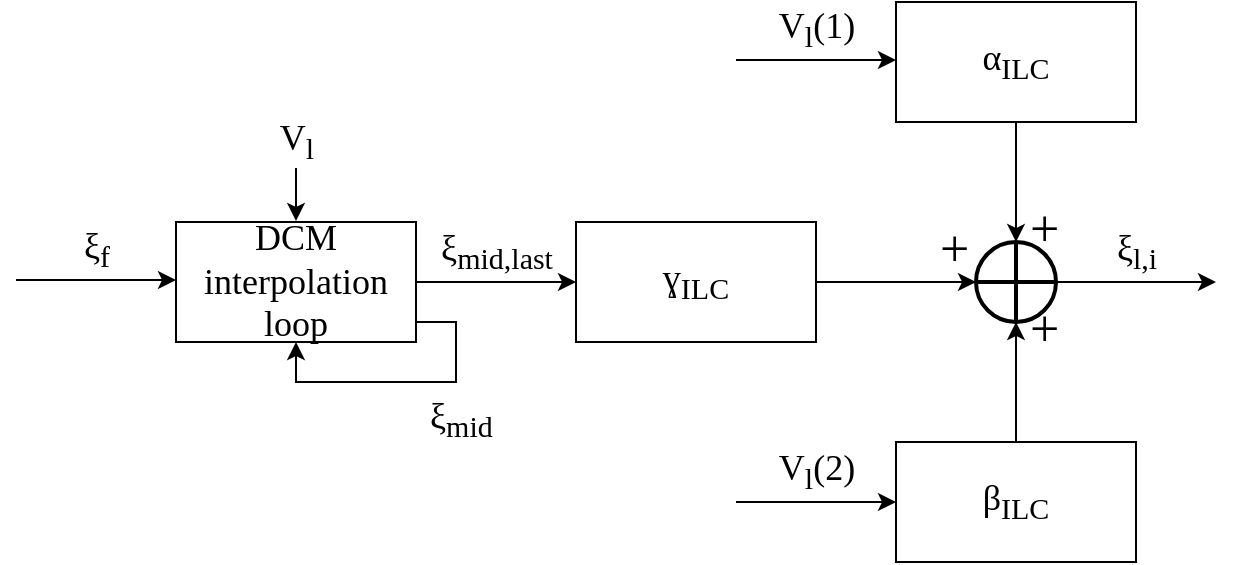 <mxfile version="12.1.3" pages="1"><diagram id="iXrP5YXTfBPJkDzgRhAm" name="Page-1"><mxGraphModel dx="2052" dy="835" grid="1" gridSize="10" guides="1" tooltips="1" connect="1" arrows="1" fold="1" page="1" pageScale="1" pageWidth="3300" pageHeight="4681" math="0" shadow="0"><root><mxCell id="0"/><mxCell id="1" parent="0"/><mxCell id="Dq-I3fKh4lahv346vh-u-36" value="ξ&lt;sub&gt;f&lt;/sub&gt;" style="endArrow=classic;html=1;fontFamily=Computer Modern;fontSize=18;labelPosition=center;verticalLabelPosition=top;align=center;verticalAlign=bottom;" edge="1" parent="1"><mxGeometry width="50" height="50" relative="1" as="geometry"><mxPoint x="640" y="259" as="sourcePoint"/><mxPoint x="720" y="259" as="targetPoint"/></mxGeometry></mxCell><mxCell id="Dq-I3fKh4lahv346vh-u-42" value="DCM interpolation loop" style="rounded=0;whiteSpace=wrap;html=1;fontFamily=Computer Modern;fontSize=18;" vertex="1" parent="1"><mxGeometry x="720" y="230" width="120" height="60" as="geometry"/></mxCell><mxCell id="Dq-I3fKh4lahv346vh-u-61" value="ξ&lt;sub&gt;mid&lt;/sub&gt;" style="edgeStyle=orthogonalEdgeStyle;rounded=0;orthogonalLoop=1;jettySize=auto;html=1;exitX=1;exitY=0.5;exitDx=0;exitDy=0;entryX=0.5;entryY=1;entryDx=0;entryDy=0;fontFamily=Computer Modern;fontSize=18;labelPosition=right;verticalLabelPosition=bottom;align=left;verticalAlign=top;" edge="1" parent="1" source="Dq-I3fKh4lahv346vh-u-42" target="Dq-I3fKh4lahv346vh-u-42"><mxGeometry relative="1" as="geometry"><Array as="points"><mxPoint x="840" y="280"/><mxPoint x="860" y="280"/><mxPoint x="860" y="310"/><mxPoint x="780" y="310"/></Array></mxGeometry></mxCell><mxCell id="Dq-I3fKh4lahv346vh-u-67" value="V&lt;sub&gt;l&lt;/sub&gt;" style="endArrow=classic;html=1;fontFamily=Computer Modern;fontSize=18;labelPosition=center;verticalLabelPosition=top;align=center;verticalAlign=bottom;" edge="1" parent="1"><mxGeometry width="50" height="50" relative="1" as="geometry"><mxPoint x="780" y="180" as="sourcePoint"/><mxPoint x="780" y="229.5" as="targetPoint"/></mxGeometry></mxCell><mxCell id="Dq-I3fKh4lahv346vh-u-68" value="&lt;div style=&quot;text-align: left&quot;&gt;ξ&lt;sub&gt;mid,last&lt;/sub&gt;&lt;br&gt;&lt;/div&gt;" style="endArrow=classic;html=1;fontFamily=Computer Modern;fontSize=18;labelPosition=center;verticalLabelPosition=top;align=center;verticalAlign=bottom;" edge="1" parent="1"><mxGeometry width="50" height="50" relative="1" as="geometry"><mxPoint x="840" y="260" as="sourcePoint"/><mxPoint x="920" y="260" as="targetPoint"/></mxGeometry></mxCell><mxCell id="Dq-I3fKh4lahv346vh-u-70" style="edgeStyle=orthogonalEdgeStyle;rounded=0;orthogonalLoop=1;jettySize=auto;html=1;exitX=1;exitY=0.5;exitDx=0;exitDy=0;fontFamily=Computer Modern;fontSize=18;" edge="1" parent="1" source="Dq-I3fKh4lahv346vh-u-69"><mxGeometry relative="1" as="geometry"><mxPoint x="1120" y="260" as="targetPoint"/></mxGeometry></mxCell><mxCell id="Dq-I3fKh4lahv346vh-u-69" value="ɣ&lt;sub&gt;ILC&lt;/sub&gt;" style="rounded=0;whiteSpace=wrap;html=1;fontFamily=Computer Modern;fontSize=18;" vertex="1" parent="1"><mxGeometry x="920" y="230" width="120" height="60" as="geometry"/></mxCell><mxCell id="Dq-I3fKh4lahv346vh-u-71" value="" style="verticalLabelPosition=bottom;verticalAlign=top;html=1;strokeWidth=2;shape=mxgraph.flowchart.summing_function;fillColor=none;fontFamily=Computer Modern;fontSize=18;" vertex="1" parent="1"><mxGeometry x="1120" y="240" width="40" height="40" as="geometry"/></mxCell><mxCell id="Dq-I3fKh4lahv346vh-u-72" value="&lt;font style=&quot;font-size: 26px&quot;&gt;+&lt;/font&gt;" style="text;html=1;resizable=0;points=[];autosize=1;align=left;verticalAlign=top;spacingTop=-4;fontSize=18;fontFamily=Computer Modern;" vertex="1" parent="1"><mxGeometry x="1100" y="225" width="30" height="30" as="geometry"/></mxCell><mxCell id="Dq-I3fKh4lahv346vh-u-73" value="&lt;font style=&quot;font-size: 26px&quot;&gt;+&lt;/font&gt;" style="text;html=1;resizable=0;points=[];autosize=1;align=left;verticalAlign=top;spacingTop=-4;fontSize=18;fontFamily=Computer Modern;" vertex="1" parent="1"><mxGeometry x="1145" y="215" width="30" height="30" as="geometry"/></mxCell><mxCell id="Dq-I3fKh4lahv346vh-u-77" value="&lt;font style=&quot;font-size: 26px&quot;&gt;+&lt;/font&gt;" style="text;html=1;resizable=0;points=[];autosize=1;align=left;verticalAlign=top;spacingTop=-4;fontSize=18;fontFamily=Computer Modern;" vertex="1" parent="1"><mxGeometry x="1145" y="265" width="30" height="30" as="geometry"/></mxCell><mxCell id="Dq-I3fKh4lahv346vh-u-84" style="edgeStyle=orthogonalEdgeStyle;rounded=0;orthogonalLoop=1;jettySize=auto;html=1;exitX=0.5;exitY=1;exitDx=0;exitDy=0;entryX=0.5;entryY=0;entryDx=0;entryDy=0;entryPerimeter=0;fontFamily=Computer Modern;fontSize=18;" edge="1" parent="1" source="Dq-I3fKh4lahv346vh-u-82" target="Dq-I3fKh4lahv346vh-u-71"><mxGeometry relative="1" as="geometry"/></mxCell><mxCell id="Dq-I3fKh4lahv346vh-u-82" value="α&lt;sub&gt;ILC&lt;/sub&gt;" style="rounded=0;whiteSpace=wrap;html=1;fontFamily=Computer Modern;fontSize=18;" vertex="1" parent="1"><mxGeometry x="1080" y="120" width="120" height="60" as="geometry"/></mxCell><mxCell id="Dq-I3fKh4lahv346vh-u-85" style="edgeStyle=orthogonalEdgeStyle;rounded=0;orthogonalLoop=1;jettySize=auto;html=1;exitX=0.5;exitY=0;exitDx=0;exitDy=0;entryX=0.5;entryY=1;entryDx=0;entryDy=0;entryPerimeter=0;fontFamily=Computer Modern;fontSize=18;" edge="1" parent="1" source="Dq-I3fKh4lahv346vh-u-83" target="Dq-I3fKh4lahv346vh-u-71"><mxGeometry relative="1" as="geometry"/></mxCell><mxCell id="Dq-I3fKh4lahv346vh-u-83" value="β&lt;sub&gt;ILC&lt;/sub&gt;" style="rounded=0;whiteSpace=wrap;html=1;fontFamily=Computer Modern;fontSize=18;" vertex="1" parent="1"><mxGeometry x="1080" y="340" width="120" height="60" as="geometry"/></mxCell><mxCell id="Dq-I3fKh4lahv346vh-u-86" value="ξ&lt;sub&gt;l,i&lt;/sub&gt;" style="endArrow=classic;html=1;fontFamily=Computer Modern;fontSize=18;labelPosition=center;verticalLabelPosition=top;align=center;verticalAlign=bottom;" edge="1" parent="1"><mxGeometry width="50" height="50" relative="1" as="geometry"><mxPoint x="1160" y="260" as="sourcePoint"/><mxPoint x="1240" y="260" as="targetPoint"/></mxGeometry></mxCell><mxCell id="Dq-I3fKh4lahv346vh-u-87" value="V&lt;sub&gt;l&lt;/sub&gt;(1)" style="endArrow=classic;html=1;fontFamily=Computer Modern;fontSize=18;labelPosition=center;verticalLabelPosition=top;align=center;verticalAlign=bottom;" edge="1" parent="1"><mxGeometry width="50" height="50" relative="1" as="geometry"><mxPoint x="1000" y="149" as="sourcePoint"/><mxPoint x="1080" y="149" as="targetPoint"/></mxGeometry></mxCell><mxCell id="Dq-I3fKh4lahv346vh-u-89" value="V&lt;sub&gt;l&lt;/sub&gt;(2)" style="endArrow=classic;html=1;fontFamily=Computer Modern;fontSize=18;labelPosition=center;verticalLabelPosition=top;align=center;verticalAlign=bottom;" edge="1" parent="1"><mxGeometry width="50" height="50" relative="1" as="geometry"><mxPoint x="1000" y="370" as="sourcePoint"/><mxPoint x="1080" y="370" as="targetPoint"/></mxGeometry></mxCell></root></mxGraphModel></diagram></mxfile>